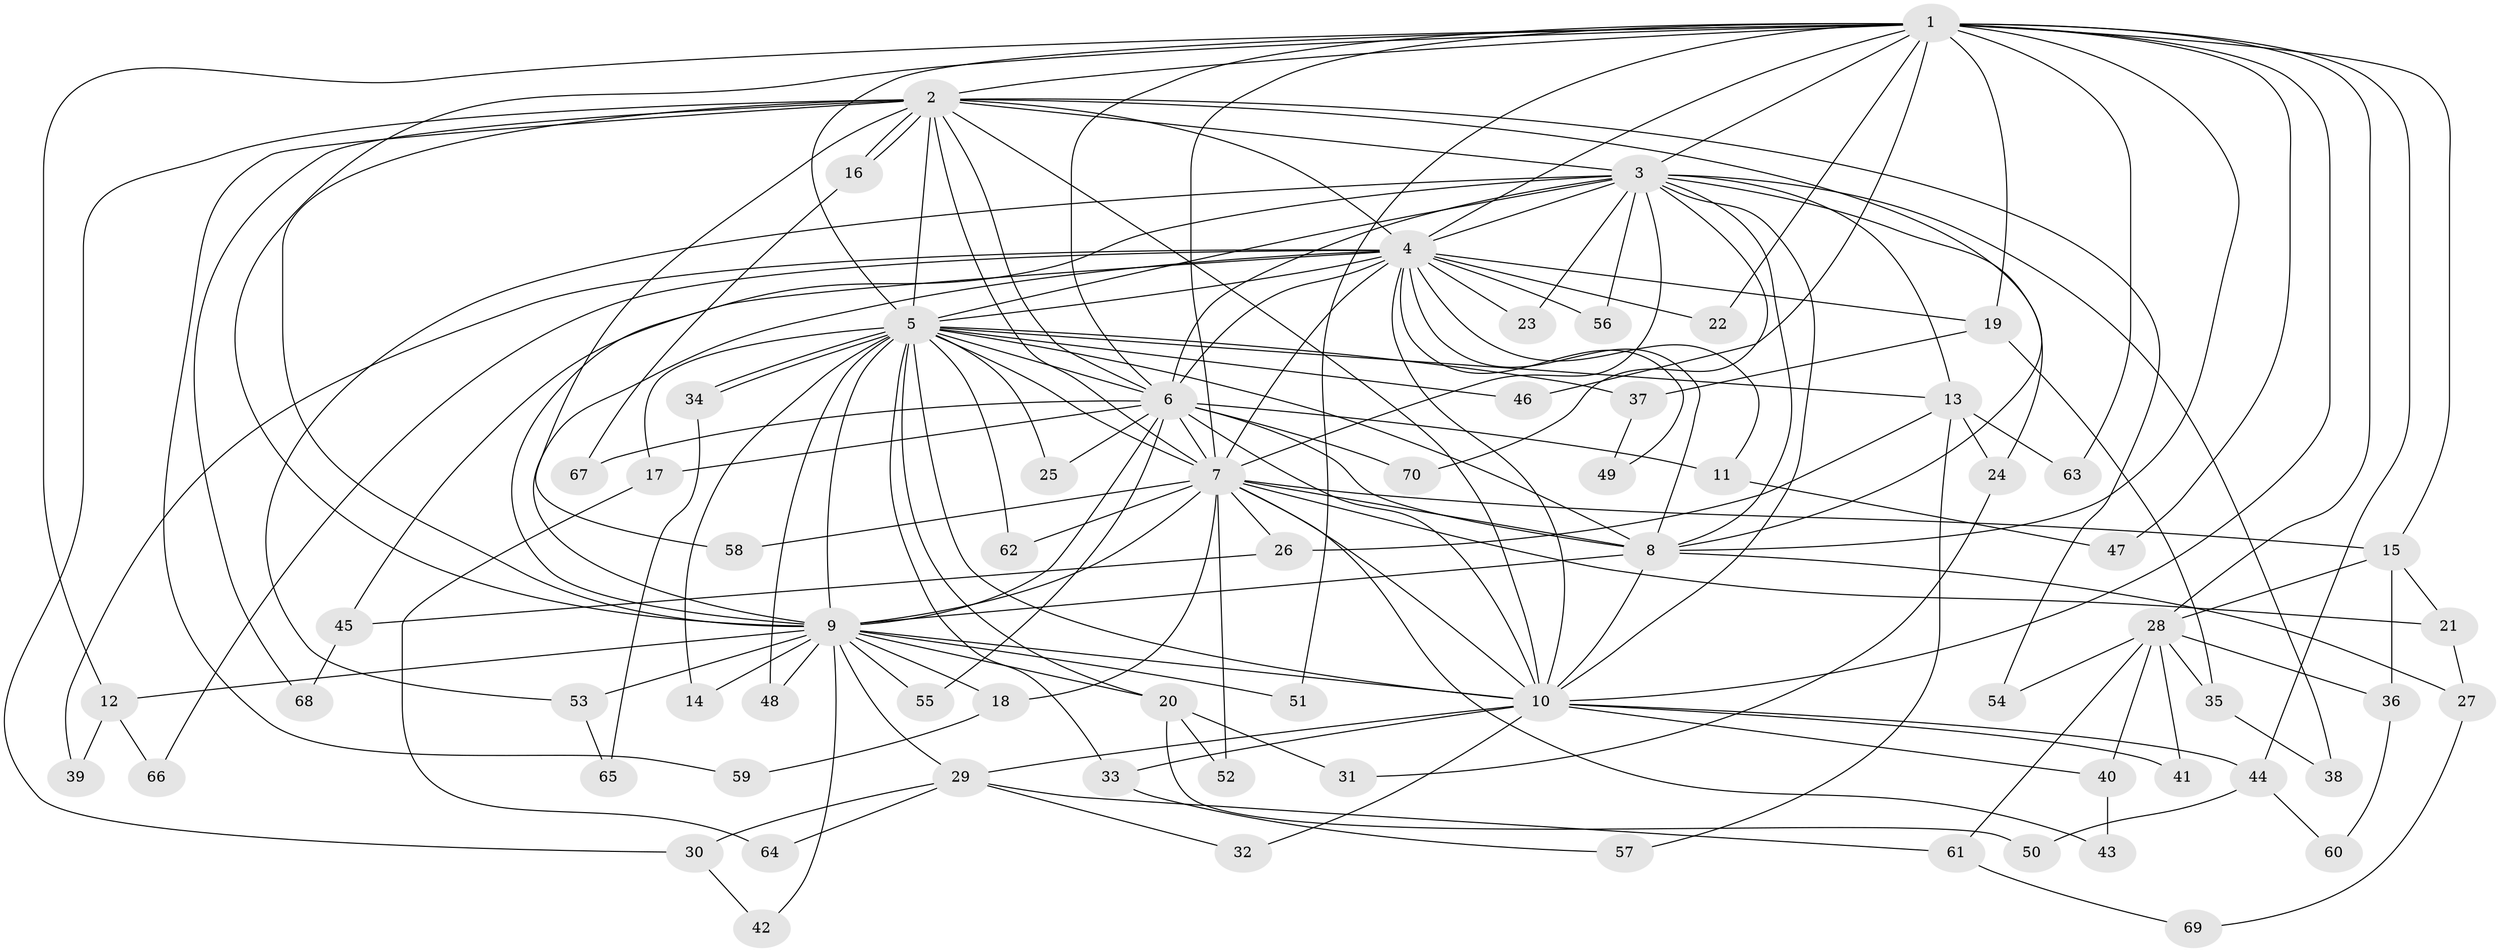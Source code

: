 // Generated by graph-tools (version 1.1) at 2025/01/03/09/25 03:01:31]
// undirected, 70 vertices, 165 edges
graph export_dot {
graph [start="1"]
  node [color=gray90,style=filled];
  1;
  2;
  3;
  4;
  5;
  6;
  7;
  8;
  9;
  10;
  11;
  12;
  13;
  14;
  15;
  16;
  17;
  18;
  19;
  20;
  21;
  22;
  23;
  24;
  25;
  26;
  27;
  28;
  29;
  30;
  31;
  32;
  33;
  34;
  35;
  36;
  37;
  38;
  39;
  40;
  41;
  42;
  43;
  44;
  45;
  46;
  47;
  48;
  49;
  50;
  51;
  52;
  53;
  54;
  55;
  56;
  57;
  58;
  59;
  60;
  61;
  62;
  63;
  64;
  65;
  66;
  67;
  68;
  69;
  70;
  1 -- 2;
  1 -- 3;
  1 -- 4;
  1 -- 5;
  1 -- 6;
  1 -- 7;
  1 -- 8;
  1 -- 9;
  1 -- 10;
  1 -- 12;
  1 -- 15;
  1 -- 19;
  1 -- 22;
  1 -- 28;
  1 -- 44;
  1 -- 46;
  1 -- 47;
  1 -- 51;
  1 -- 63;
  2 -- 3;
  2 -- 4;
  2 -- 5;
  2 -- 6;
  2 -- 7;
  2 -- 8;
  2 -- 9;
  2 -- 10;
  2 -- 16;
  2 -- 16;
  2 -- 30;
  2 -- 54;
  2 -- 58;
  2 -- 59;
  2 -- 68;
  3 -- 4;
  3 -- 5;
  3 -- 6;
  3 -- 7;
  3 -- 8;
  3 -- 9;
  3 -- 10;
  3 -- 13;
  3 -- 23;
  3 -- 24;
  3 -- 38;
  3 -- 53;
  3 -- 56;
  3 -- 70;
  4 -- 5;
  4 -- 6;
  4 -- 7;
  4 -- 8;
  4 -- 9;
  4 -- 10;
  4 -- 11;
  4 -- 19;
  4 -- 22;
  4 -- 23;
  4 -- 39;
  4 -- 45;
  4 -- 49;
  4 -- 56;
  4 -- 66;
  5 -- 6;
  5 -- 7;
  5 -- 8;
  5 -- 9;
  5 -- 10;
  5 -- 13;
  5 -- 14;
  5 -- 17;
  5 -- 20;
  5 -- 25;
  5 -- 33;
  5 -- 34;
  5 -- 34;
  5 -- 37;
  5 -- 46;
  5 -- 48;
  5 -- 62;
  6 -- 7;
  6 -- 8;
  6 -- 9;
  6 -- 10;
  6 -- 11;
  6 -- 17;
  6 -- 25;
  6 -- 55;
  6 -- 67;
  6 -- 70;
  7 -- 8;
  7 -- 9;
  7 -- 10;
  7 -- 15;
  7 -- 18;
  7 -- 21;
  7 -- 26;
  7 -- 43;
  7 -- 52;
  7 -- 58;
  7 -- 62;
  8 -- 9;
  8 -- 10;
  8 -- 27;
  9 -- 10;
  9 -- 12;
  9 -- 14;
  9 -- 18;
  9 -- 20;
  9 -- 29;
  9 -- 42;
  9 -- 48;
  9 -- 51;
  9 -- 53;
  9 -- 55;
  10 -- 29;
  10 -- 32;
  10 -- 33;
  10 -- 40;
  10 -- 41;
  10 -- 44;
  11 -- 47;
  12 -- 39;
  12 -- 66;
  13 -- 24;
  13 -- 26;
  13 -- 57;
  13 -- 63;
  15 -- 21;
  15 -- 28;
  15 -- 36;
  16 -- 67;
  17 -- 64;
  18 -- 59;
  19 -- 35;
  19 -- 37;
  20 -- 31;
  20 -- 50;
  20 -- 52;
  21 -- 27;
  24 -- 31;
  26 -- 45;
  27 -- 69;
  28 -- 35;
  28 -- 36;
  28 -- 40;
  28 -- 41;
  28 -- 54;
  28 -- 61;
  29 -- 30;
  29 -- 32;
  29 -- 61;
  29 -- 64;
  30 -- 42;
  33 -- 57;
  34 -- 65;
  35 -- 38;
  36 -- 60;
  37 -- 49;
  40 -- 43;
  44 -- 50;
  44 -- 60;
  45 -- 68;
  53 -- 65;
  61 -- 69;
}
